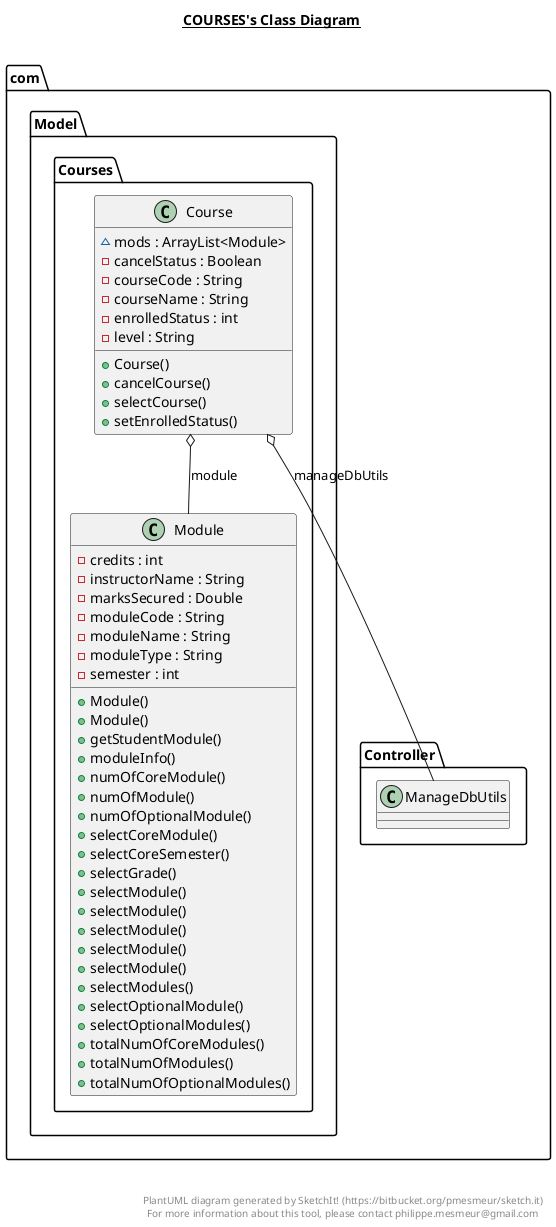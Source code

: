 @startuml

title __COURSES's Class Diagram__\n

  namespace com.Model.Courses {
    class com.Model.Courses.Course {
        ~ mods : ArrayList<Module>
        - cancelStatus : Boolean
        - courseCode : String
        - courseName : String
        - enrolledStatus : int
        - level : String
        + Course()
        + cancelCourse()
        + selectCourse()
        + setEnrolledStatus()
    }
  }
  

  namespace com.Model.Courses {
    class com.Model.Courses.Module {
        - credits : int
        - instructorName : String
        - marksSecured : Double
        - moduleCode : String
        - moduleName : String
        - moduleType : String
        - semester : int
        + Module()
        + Module()
        + getStudentModule()
        + moduleInfo()
        + numOfCoreModule()
        + numOfModule()
        + numOfOptionalModule()
        + selectCoreModule()
        + selectCoreSemester()
        + selectGrade()
        + selectModule()
        + selectModule()
        + selectModule()
        + selectModule()
        + selectModule()
        + selectModules()
        + selectOptionalModule()
        + selectOptionalModules()
        + totalNumOfCoreModules()
        + totalNumOfModules()
        + totalNumOfOptionalModules()
    }
  }
  

  com.Model.Courses.Course o-- com.Controller.ManageDbUtils : manageDbUtils
  com.Model.Courses.Course o-- com.Model.Courses.Module : module


right footer


PlantUML diagram generated by SketchIt! (https://bitbucket.org/pmesmeur/sketch.it)
For more information about this tool, please contact philippe.mesmeur@gmail.com
endfooter

@enduml
